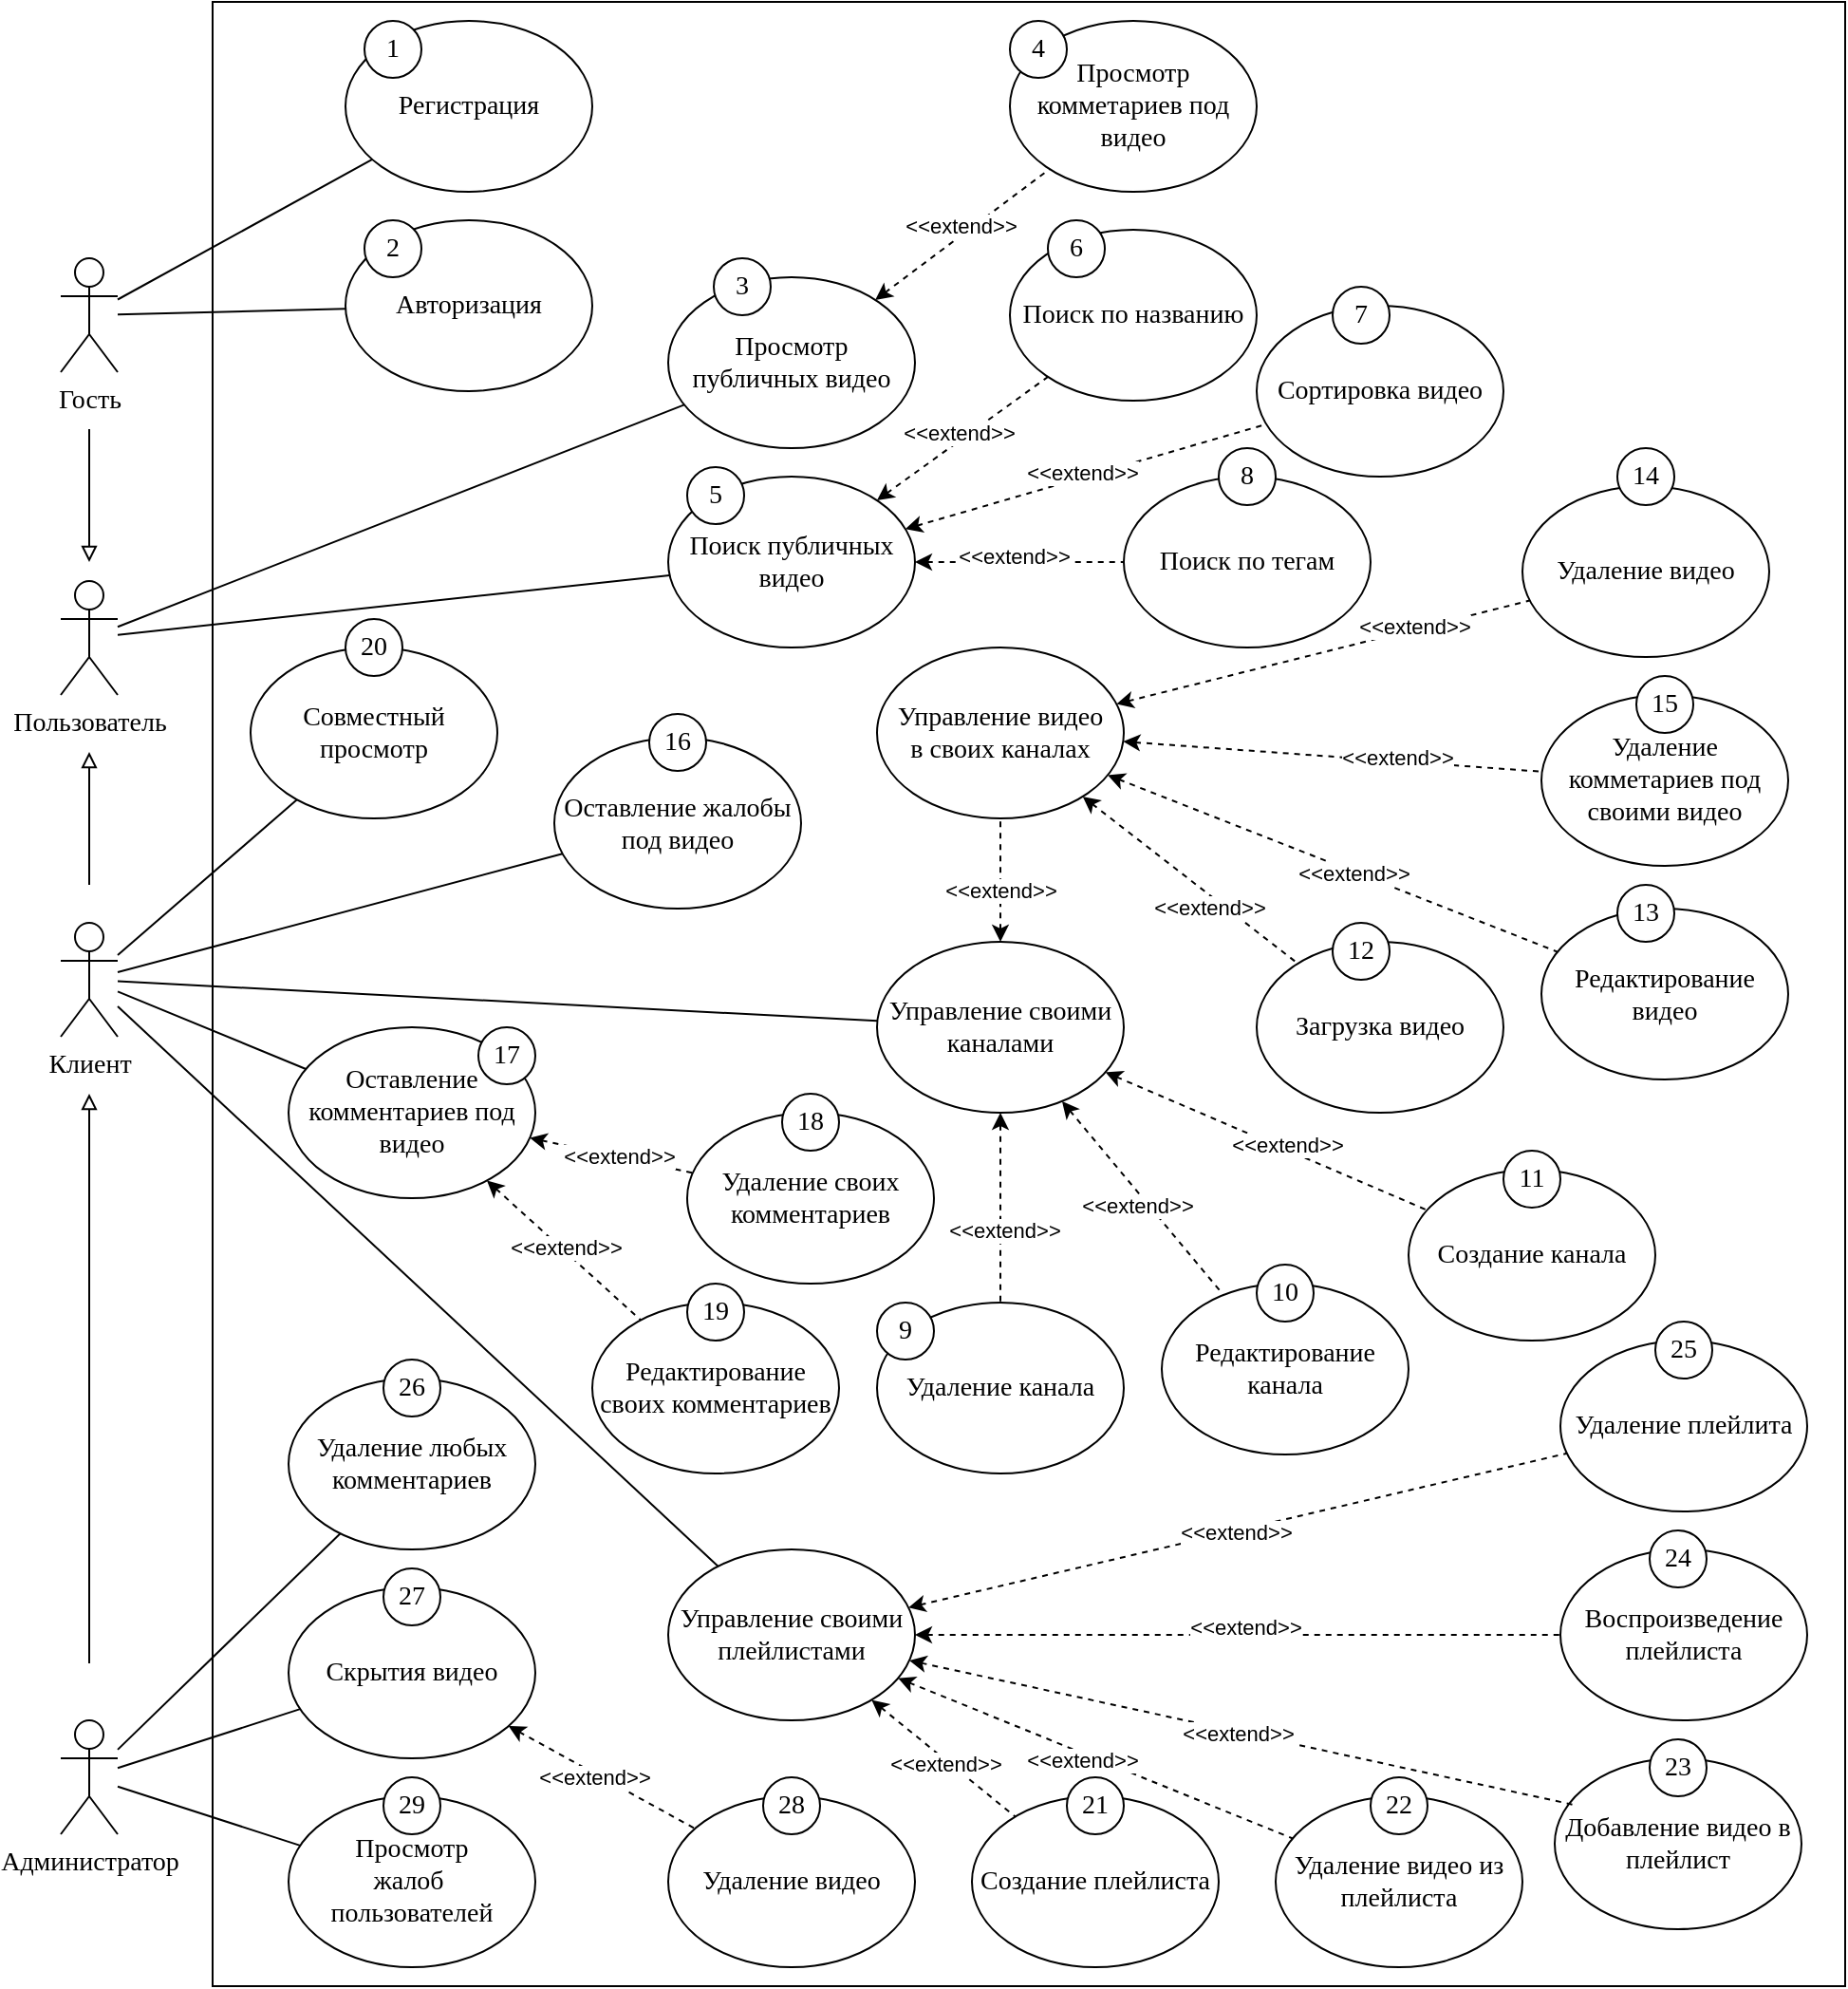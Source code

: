 <mxfile version="24.7.8">
  <diagram name="Страница — 1" id="E6bSnF_VHT4iEEO59rYy">
    <mxGraphModel dx="1050" dy="621" grid="1" gridSize="10" guides="1" tooltips="1" connect="1" arrows="1" fold="1" page="1" pageScale="1" pageWidth="827" pageHeight="1169" math="0" shadow="0">
      <root>
        <mxCell id="0" />
        <mxCell id="1" parent="0" />
        <mxCell id="m1uOOj59rF31rRHAzahm-8" value="" style="rounded=0;whiteSpace=wrap;html=1;" parent="1" vertex="1">
          <mxGeometry x="440" y="40" width="860" height="1045" as="geometry" />
        </mxCell>
        <mxCell id="4aJVaFBn8uNp1Ig8Rj45-8" style="rounded=0;orthogonalLoop=1;jettySize=auto;html=1;endArrow=none;endFill=0;" parent="1" source="4aJVaFBn8uNp1Ig8Rj45-1" target="4aJVaFBn8uNp1Ig8Rj45-6" edge="1">
          <mxGeometry relative="1" as="geometry" />
        </mxCell>
        <mxCell id="4aJVaFBn8uNp1Ig8Rj45-9" style="edgeStyle=none;shape=connector;rounded=0;orthogonalLoop=1;jettySize=auto;html=1;strokeColor=default;align=center;verticalAlign=middle;fontFamily=Helvetica;fontSize=11;fontColor=default;labelBackgroundColor=default;endArrow=none;endFill=0;" parent="1" source="4aJVaFBn8uNp1Ig8Rj45-1" target="4aJVaFBn8uNp1Ig8Rj45-7" edge="1">
          <mxGeometry relative="1" as="geometry" />
        </mxCell>
        <mxCell id="4aJVaFBn8uNp1Ig8Rj45-1" value="Пользователь" style="shape=umlActor;verticalLabelPosition=bottom;verticalAlign=top;html=1;outlineConnect=0;fontFamily=Times New Roman;fontSize=14;" parent="1" vertex="1">
          <mxGeometry x="360" y="345" width="30" height="60" as="geometry" />
        </mxCell>
        <mxCell id="4aJVaFBn8uNp1Ig8Rj45-13" style="edgeStyle=none;shape=connector;rounded=0;orthogonalLoop=1;jettySize=auto;html=1;strokeColor=default;align=center;verticalAlign=middle;fontFamily=Helvetica;fontSize=11;fontColor=default;labelBackgroundColor=default;endArrow=none;endFill=0;" parent="1" source="4aJVaFBn8uNp1Ig8Rj45-2" target="4aJVaFBn8uNp1Ig8Rj45-10" edge="1">
          <mxGeometry relative="1" as="geometry" />
        </mxCell>
        <mxCell id="4aJVaFBn8uNp1Ig8Rj45-14" style="edgeStyle=none;shape=connector;rounded=0;orthogonalLoop=1;jettySize=auto;html=1;strokeColor=default;align=center;verticalAlign=middle;fontFamily=Helvetica;fontSize=11;fontColor=default;labelBackgroundColor=default;endArrow=none;endFill=0;" parent="1" source="4aJVaFBn8uNp1Ig8Rj45-2" target="4aJVaFBn8uNp1Ig8Rj45-11" edge="1">
          <mxGeometry relative="1" as="geometry" />
        </mxCell>
        <mxCell id="4aJVaFBn8uNp1Ig8Rj45-15" style="edgeStyle=none;shape=connector;rounded=0;orthogonalLoop=1;jettySize=auto;html=1;strokeColor=default;align=center;verticalAlign=middle;fontFamily=Helvetica;fontSize=11;fontColor=default;labelBackgroundColor=default;endArrow=block;endFill=0;" parent="1" edge="1">
          <mxGeometry relative="1" as="geometry">
            <mxPoint x="375" y="265" as="sourcePoint" />
            <mxPoint x="375" y="335" as="targetPoint" />
          </mxGeometry>
        </mxCell>
        <mxCell id="4aJVaFBn8uNp1Ig8Rj45-2" value="Гость" style="shape=umlActor;verticalLabelPosition=bottom;verticalAlign=top;html=1;outlineConnect=0;fontFamily=Times New Roman;fontSize=14;" parent="1" vertex="1">
          <mxGeometry x="360" y="175" width="30" height="60" as="geometry" />
        </mxCell>
        <mxCell id="4aJVaFBn8uNp1Ig8Rj45-16" style="edgeStyle=none;shape=connector;rounded=0;orthogonalLoop=1;jettySize=auto;html=1;strokeColor=default;align=center;verticalAlign=middle;fontFamily=Helvetica;fontSize=11;fontColor=default;labelBackgroundColor=default;endArrow=block;endFill=0;" parent="1" edge="1">
          <mxGeometry relative="1" as="geometry">
            <mxPoint x="375" y="505" as="sourcePoint" />
            <mxPoint x="375" y="435" as="targetPoint" />
          </mxGeometry>
        </mxCell>
        <mxCell id="m1uOOj59rF31rRHAzahm-25" style="edgeStyle=none;shape=connector;rounded=0;orthogonalLoop=1;jettySize=auto;html=1;strokeColor=default;align=center;verticalAlign=middle;fontFamily=Helvetica;fontSize=11;fontColor=default;labelBackgroundColor=default;endArrow=none;endFill=0;" parent="1" source="4aJVaFBn8uNp1Ig8Rj45-3" target="m1uOOj59rF31rRHAzahm-18" edge="1">
          <mxGeometry relative="1" as="geometry" />
        </mxCell>
        <mxCell id="m1uOOj59rF31rRHAzahm-27" style="edgeStyle=none;shape=connector;rounded=0;orthogonalLoop=1;jettySize=auto;html=1;strokeColor=default;align=center;verticalAlign=middle;fontFamily=Helvetica;fontSize=11;fontColor=default;labelBackgroundColor=default;endArrow=none;endFill=0;" parent="1" source="4aJVaFBn8uNp1Ig8Rj45-3" target="m1uOOj59rF31rRHAzahm-26" edge="1">
          <mxGeometry relative="1" as="geometry" />
        </mxCell>
        <mxCell id="m1uOOj59rF31rRHAzahm-48" style="edgeStyle=none;shape=connector;rounded=0;orthogonalLoop=1;jettySize=auto;html=1;strokeColor=default;align=center;verticalAlign=middle;fontFamily=Helvetica;fontSize=11;fontColor=default;labelBackgroundColor=default;endArrow=none;endFill=0;" parent="1" source="4aJVaFBn8uNp1Ig8Rj45-3" target="m1uOOj59rF31rRHAzahm-47" edge="1">
          <mxGeometry relative="1" as="geometry" />
        </mxCell>
        <mxCell id="m1uOOj59rF31rRHAzahm-54" style="edgeStyle=none;shape=connector;rounded=0;orthogonalLoop=1;jettySize=auto;html=1;strokeColor=default;align=center;verticalAlign=middle;fontFamily=Helvetica;fontSize=11;fontColor=default;labelBackgroundColor=default;endArrow=none;endFill=0;" parent="1" source="4aJVaFBn8uNp1Ig8Rj45-3" target="m1uOOj59rF31rRHAzahm-53" edge="1">
          <mxGeometry relative="1" as="geometry" />
        </mxCell>
        <mxCell id="m1uOOj59rF31rRHAzahm-60" style="edgeStyle=none;shape=connector;rounded=0;orthogonalLoop=1;jettySize=auto;html=1;strokeColor=default;align=center;verticalAlign=middle;fontFamily=Helvetica;fontSize=11;fontColor=default;labelBackgroundColor=default;endArrow=none;endFill=0;" parent="1" source="4aJVaFBn8uNp1Ig8Rj45-3" target="m1uOOj59rF31rRHAzahm-59" edge="1">
          <mxGeometry relative="1" as="geometry" />
        </mxCell>
        <mxCell id="4aJVaFBn8uNp1Ig8Rj45-3" value="Клиент" style="shape=umlActor;verticalLabelPosition=bottom;verticalAlign=top;html=1;outlineConnect=0;fontFamily=Times New Roman;fontSize=14;" parent="1" vertex="1">
          <mxGeometry x="360" y="525" width="30" height="60" as="geometry" />
        </mxCell>
        <mxCell id="4aJVaFBn8uNp1Ig8Rj45-17" style="edgeStyle=none;shape=connector;rounded=0;orthogonalLoop=1;jettySize=auto;html=1;strokeColor=default;align=center;verticalAlign=middle;fontFamily=Helvetica;fontSize=11;fontColor=default;labelBackgroundColor=default;endArrow=block;endFill=0;" parent="1" edge="1">
          <mxGeometry relative="1" as="geometry">
            <mxPoint x="375" y="915" as="sourcePoint" />
            <mxPoint x="375" y="615" as="targetPoint" />
          </mxGeometry>
        </mxCell>
        <mxCell id="4aJVaFBn8uNp1Ig8Rj45-33" style="edgeStyle=none;shape=connector;rounded=0;orthogonalLoop=1;jettySize=auto;html=1;strokeColor=default;align=center;verticalAlign=middle;fontFamily=Helvetica;fontSize=11;fontColor=default;labelBackgroundColor=default;endArrow=none;endFill=0;" parent="1" source="4aJVaFBn8uNp1Ig8Rj45-4" target="4aJVaFBn8uNp1Ig8Rj45-24" edge="1">
          <mxGeometry relative="1" as="geometry" />
        </mxCell>
        <mxCell id="4aJVaFBn8uNp1Ig8Rj45-34" style="edgeStyle=none;shape=connector;rounded=0;orthogonalLoop=1;jettySize=auto;html=1;strokeColor=default;align=center;verticalAlign=middle;fontFamily=Helvetica;fontSize=11;fontColor=default;labelBackgroundColor=default;endArrow=none;endFill=0;" parent="1" source="4aJVaFBn8uNp1Ig8Rj45-4" target="4aJVaFBn8uNp1Ig8Rj45-25" edge="1">
          <mxGeometry relative="1" as="geometry" />
        </mxCell>
        <mxCell id="4aJVaFBn8uNp1Ig8Rj45-35" style="edgeStyle=none;shape=connector;rounded=0;orthogonalLoop=1;jettySize=auto;html=1;strokeColor=default;align=center;verticalAlign=middle;fontFamily=Helvetica;fontSize=11;fontColor=default;labelBackgroundColor=default;endArrow=none;endFill=0;" parent="1" source="4aJVaFBn8uNp1Ig8Rj45-4" target="4aJVaFBn8uNp1Ig8Rj45-26" edge="1">
          <mxGeometry relative="1" as="geometry" />
        </mxCell>
        <mxCell id="4aJVaFBn8uNp1Ig8Rj45-4" value="Администратор" style="shape=umlActor;verticalLabelPosition=bottom;verticalAlign=top;html=1;outlineConnect=0;fontFamily=Times New Roman;fontSize=14;" parent="1" vertex="1">
          <mxGeometry x="360" y="945" width="30" height="60" as="geometry" />
        </mxCell>
        <mxCell id="m1uOOj59rF31rRHAzahm-50" style="edgeStyle=none;shape=connector;rounded=0;orthogonalLoop=1;jettySize=auto;html=1;dashed=1;strokeColor=default;align=center;verticalAlign=middle;fontFamily=Helvetica;fontSize=11;fontColor=default;labelBackgroundColor=default;startArrow=classic;startFill=1;endArrow=none;endFill=0;" parent="1" source="4aJVaFBn8uNp1Ig8Rj45-6" target="m1uOOj59rF31rRHAzahm-49" edge="1">
          <mxGeometry relative="1" as="geometry" />
        </mxCell>
        <mxCell id="m1uOOj59rF31rRHAzahm-81" value="&amp;lt;&amp;lt;extend&amp;gt;&amp;gt;" style="edgeLabel;html=1;align=center;verticalAlign=middle;resizable=0;points=[];fontFamily=Helvetica;fontSize=11;fontColor=default;labelBackgroundColor=default;" parent="m1uOOj59rF31rRHAzahm-50" vertex="1" connectable="0">
          <mxGeometry x="0.027" y="5" relative="1" as="geometry">
            <mxPoint as="offset" />
          </mxGeometry>
        </mxCell>
        <mxCell id="4aJVaFBn8uNp1Ig8Rj45-6" value="Просмотр публичных видео" style="ellipse;whiteSpace=wrap;html=1;fontFamily=Times New Roman;fontSize=14;" parent="1" vertex="1">
          <mxGeometry x="680" y="185" width="130" height="90" as="geometry" />
        </mxCell>
        <mxCell id="m1uOOj59rF31rRHAzahm-11" style="edgeStyle=none;shape=connector;rounded=0;orthogonalLoop=1;jettySize=auto;html=1;dashed=1;strokeColor=default;align=center;verticalAlign=middle;fontFamily=Helvetica;fontSize=11;fontColor=default;labelBackgroundColor=default;startArrow=classic;startFill=1;endArrow=none;endFill=0;" parent="1" source="4aJVaFBn8uNp1Ig8Rj45-7" target="m1uOOj59rF31rRHAzahm-9" edge="1">
          <mxGeometry relative="1" as="geometry" />
        </mxCell>
        <mxCell id="m1uOOj59rF31rRHAzahm-80" value="&amp;lt;&amp;lt;extend&amp;gt;&amp;gt;" style="edgeLabel;html=1;align=center;verticalAlign=middle;resizable=0;points=[];fontFamily=Helvetica;fontSize=11;fontColor=default;labelBackgroundColor=default;" parent="m1uOOj59rF31rRHAzahm-11" vertex="1" connectable="0">
          <mxGeometry x="-0.0" y="3" relative="1" as="geometry">
            <mxPoint y="-1" as="offset" />
          </mxGeometry>
        </mxCell>
        <mxCell id="m1uOOj59rF31rRHAzahm-12" style="edgeStyle=none;shape=connector;rounded=0;orthogonalLoop=1;jettySize=auto;html=1;dashed=1;strokeColor=default;align=center;verticalAlign=middle;fontFamily=Helvetica;fontSize=11;fontColor=default;labelBackgroundColor=default;startArrow=classic;startFill=1;endArrow=none;endFill=0;" parent="1" source="4aJVaFBn8uNp1Ig8Rj45-7" target="m1uOOj59rF31rRHAzahm-10" edge="1">
          <mxGeometry relative="1" as="geometry" />
        </mxCell>
        <mxCell id="m1uOOj59rF31rRHAzahm-78" value="&amp;lt;&amp;lt;extend&amp;gt;&amp;gt;" style="edgeLabel;html=1;align=center;verticalAlign=middle;resizable=0;points=[];fontFamily=Helvetica;fontSize=11;fontColor=default;labelBackgroundColor=default;" parent="m1uOOj59rF31rRHAzahm-12" vertex="1" connectable="0">
          <mxGeometry x="-0.059" y="3" relative="1" as="geometry">
            <mxPoint as="offset" />
          </mxGeometry>
        </mxCell>
        <mxCell id="m1uOOj59rF31rRHAzahm-14" style="edgeStyle=none;shape=connector;rounded=0;orthogonalLoop=1;jettySize=auto;html=1;dashed=1;strokeColor=default;align=center;verticalAlign=middle;fontFamily=Helvetica;fontSize=11;fontColor=default;labelBackgroundColor=default;startArrow=classic;startFill=1;endArrow=none;endFill=0;" parent="1" source="4aJVaFBn8uNp1Ig8Rj45-7" target="m1uOOj59rF31rRHAzahm-13" edge="1">
          <mxGeometry relative="1" as="geometry" />
        </mxCell>
        <mxCell id="m1uOOj59rF31rRHAzahm-79" value="&amp;lt;&amp;lt;extend&amp;gt;&amp;gt;" style="edgeLabel;html=1;align=center;verticalAlign=middle;resizable=0;points=[];fontFamily=Helvetica;fontSize=11;fontColor=default;labelBackgroundColor=default;" parent="m1uOOj59rF31rRHAzahm-14" vertex="1" connectable="0">
          <mxGeometry x="-0.012" y="3" relative="1" as="geometry">
            <mxPoint as="offset" />
          </mxGeometry>
        </mxCell>
        <mxCell id="4aJVaFBn8uNp1Ig8Rj45-7" value="Поиск публичных видео" style="ellipse;whiteSpace=wrap;html=1;fontFamily=Times New Roman;fontSize=14;" parent="1" vertex="1">
          <mxGeometry x="680" y="290" width="130" height="90" as="geometry" />
        </mxCell>
        <mxCell id="4aJVaFBn8uNp1Ig8Rj45-10" value="Регистрация" style="ellipse;whiteSpace=wrap;html=1;fontFamily=Times New Roman;fontSize=14;" parent="1" vertex="1">
          <mxGeometry x="510" y="50" width="130" height="90" as="geometry" />
        </mxCell>
        <mxCell id="4aJVaFBn8uNp1Ig8Rj45-11" value="Авторизация" style="ellipse;whiteSpace=wrap;html=1;fontFamily=Times New Roman;fontSize=14;" parent="1" vertex="1">
          <mxGeometry x="510" y="155" width="130" height="90" as="geometry" />
        </mxCell>
        <mxCell id="m1uOOj59rF31rRHAzahm-17" style="edgeStyle=none;shape=connector;rounded=0;orthogonalLoop=1;jettySize=auto;html=1;dashed=1;strokeColor=default;align=center;verticalAlign=middle;fontFamily=Helvetica;fontSize=11;fontColor=default;labelBackgroundColor=default;startArrow=classic;startFill=1;endArrow=none;endFill=0;" parent="1" source="4aJVaFBn8uNp1Ig8Rj45-24" target="m1uOOj59rF31rRHAzahm-15" edge="1">
          <mxGeometry relative="1" as="geometry" />
        </mxCell>
        <mxCell id="m1uOOj59rF31rRHAzahm-73" value="&amp;lt;&amp;lt;extend&amp;gt;&amp;gt;" style="edgeLabel;html=1;align=center;verticalAlign=middle;resizable=0;points=[];fontFamily=Helvetica;fontSize=11;fontColor=default;labelBackgroundColor=default;" parent="m1uOOj59rF31rRHAzahm-17" vertex="1" connectable="0">
          <mxGeometry x="-0.061" y="-2" relative="1" as="geometry">
            <mxPoint as="offset" />
          </mxGeometry>
        </mxCell>
        <mxCell id="4aJVaFBn8uNp1Ig8Rj45-24" value="&lt;span style=&quot;font-size: 14px; font-family: &amp;quot;Times New Roman&amp;quot;, serif;&quot;&gt;Скрытия видео&lt;/span&gt;" style="ellipse;whiteSpace=wrap;html=1;fontFamily=Times New Roman;fontSize=14;" parent="1" vertex="1">
          <mxGeometry x="480" y="875" width="130" height="90" as="geometry" />
        </mxCell>
        <mxCell id="4aJVaFBn8uNp1Ig8Rj45-25" value="&lt;span style=&quot;font-size: 14px; font-family: &amp;quot;Times New Roman&amp;quot;, serif;&quot;&gt;Просмотр&lt;br style=&quot;font-size: 14px;&quot;&gt;жалоб&amp;nbsp;&lt;/span&gt;&lt;div&gt;&lt;span style=&quot;font-size: 14px; font-family: &amp;quot;Times New Roman&amp;quot;, serif;&quot;&gt;пользователей&lt;/span&gt;&lt;/div&gt;" style="ellipse;whiteSpace=wrap;html=1;fontFamily=Times New Roman;fontSize=14;" parent="1" vertex="1">
          <mxGeometry x="480" y="985" width="130" height="90" as="geometry" />
        </mxCell>
        <mxCell id="4aJVaFBn8uNp1Ig8Rj45-26" value="&lt;div&gt;&lt;span style=&quot;font-size: 14px; font-family: &amp;quot;Times New Roman&amp;quot;, serif;&quot;&gt;Удаление любых комментариев&lt;/span&gt;&lt;/div&gt;" style="ellipse;whiteSpace=wrap;html=1;fontFamily=Times New Roman;fontSize=14;" parent="1" vertex="1">
          <mxGeometry x="480" y="765" width="130" height="90" as="geometry" />
        </mxCell>
        <mxCell id="eN5u8DYPw_jCEcZoBxwO-1" value="1" style="ellipse;whiteSpace=wrap;html=1;fontFamily=Times New Roman;fontSize=14;" parent="1" vertex="1">
          <mxGeometry x="520" y="50" width="30" height="30" as="geometry" />
        </mxCell>
        <mxCell id="m1uOOj59rF31rRHAzahm-9" value="Поиск по названию" style="ellipse;whiteSpace=wrap;html=1;fontFamily=Times New Roman;fontSize=14;" parent="1" vertex="1">
          <mxGeometry x="860" y="160" width="130" height="90" as="geometry" />
        </mxCell>
        <mxCell id="m1uOOj59rF31rRHAzahm-10" value="Поиск по тегам" style="ellipse;whiteSpace=wrap;html=1;fontFamily=Times New Roman;fontSize=14;" parent="1" vertex="1">
          <mxGeometry x="920" y="290" width="130" height="90" as="geometry" />
        </mxCell>
        <mxCell id="m1uOOj59rF31rRHAzahm-13" value="Сортировка видео" style="ellipse;whiteSpace=wrap;html=1;fontFamily=Times New Roman;fontSize=14;" parent="1" vertex="1">
          <mxGeometry x="990" y="200" width="130" height="90" as="geometry" />
        </mxCell>
        <mxCell id="m1uOOj59rF31rRHAzahm-15" value="&lt;span style=&quot;font-size: 14px; font-family: &amp;quot;Times New Roman&amp;quot;, serif;&quot;&gt;Удаление видео&lt;/span&gt;" style="ellipse;whiteSpace=wrap;html=1;fontFamily=Times New Roman;fontSize=14;" parent="1" vertex="1">
          <mxGeometry x="680" y="985" width="130" height="90" as="geometry" />
        </mxCell>
        <mxCell id="m1uOOj59rF31rRHAzahm-22" style="edgeStyle=none;shape=connector;rounded=0;orthogonalLoop=1;jettySize=auto;html=1;dashed=1;strokeColor=default;align=center;verticalAlign=middle;fontFamily=Helvetica;fontSize=11;fontColor=default;labelBackgroundColor=default;startArrow=classic;startFill=1;endArrow=none;endFill=0;" parent="1" source="m1uOOj59rF31rRHAzahm-18" target="m1uOOj59rF31rRHAzahm-19" edge="1">
          <mxGeometry relative="1" as="geometry" />
        </mxCell>
        <mxCell id="m1uOOj59rF31rRHAzahm-66" value="&amp;lt;&amp;lt;extend&amp;gt;&amp;gt;" style="edgeLabel;html=1;align=center;verticalAlign=middle;resizable=0;points=[];fontFamily=Helvetica;fontSize=11;fontColor=default;labelBackgroundColor=default;" parent="m1uOOj59rF31rRHAzahm-22" vertex="1" connectable="0">
          <mxGeometry x="0.114" y="2" relative="1" as="geometry">
            <mxPoint as="offset" />
          </mxGeometry>
        </mxCell>
        <mxCell id="m1uOOj59rF31rRHAzahm-23" style="edgeStyle=none;shape=connector;rounded=0;orthogonalLoop=1;jettySize=auto;html=1;dashed=1;strokeColor=default;align=center;verticalAlign=middle;fontFamily=Helvetica;fontSize=11;fontColor=default;labelBackgroundColor=default;startArrow=classic;startFill=1;endArrow=none;endFill=0;" parent="1" source="m1uOOj59rF31rRHAzahm-18" target="m1uOOj59rF31rRHAzahm-21" edge="1">
          <mxGeometry relative="1" as="geometry" />
        </mxCell>
        <mxCell id="m1uOOj59rF31rRHAzahm-64" value="&amp;lt;&amp;lt;extend&amp;gt;&amp;gt;" style="edgeLabel;html=1;align=center;verticalAlign=middle;resizable=0;points=[];fontFamily=Helvetica;fontSize=11;fontColor=default;labelBackgroundColor=default;" parent="m1uOOj59rF31rRHAzahm-23" vertex="1" connectable="0">
          <mxGeometry x="0.238" y="2" relative="1" as="geometry">
            <mxPoint as="offset" />
          </mxGeometry>
        </mxCell>
        <mxCell id="m1uOOj59rF31rRHAzahm-24" style="edgeStyle=none;shape=connector;rounded=0;orthogonalLoop=1;jettySize=auto;html=1;dashed=1;strokeColor=default;align=center;verticalAlign=middle;fontFamily=Helvetica;fontSize=11;fontColor=default;labelBackgroundColor=default;startArrow=classic;startFill=1;endArrow=none;endFill=0;" parent="1" source="m1uOOj59rF31rRHAzahm-18" target="m1uOOj59rF31rRHAzahm-20" edge="1">
          <mxGeometry relative="1" as="geometry" />
        </mxCell>
        <mxCell id="m1uOOj59rF31rRHAzahm-65" value="&amp;lt;&amp;lt;extend&amp;gt;&amp;gt;" style="edgeLabel;html=1;align=center;verticalAlign=middle;resizable=0;points=[];fontFamily=Helvetica;fontSize=11;fontColor=default;labelBackgroundColor=default;" parent="m1uOOj59rF31rRHAzahm-24" vertex="1" connectable="0">
          <mxGeometry x="0.007" y="-5" relative="1" as="geometry">
            <mxPoint as="offset" />
          </mxGeometry>
        </mxCell>
        <mxCell id="m1uOOj59rF31rRHAzahm-40" style="edgeStyle=none;shape=connector;rounded=0;orthogonalLoop=1;jettySize=auto;html=1;dashed=1;strokeColor=default;align=center;verticalAlign=middle;fontFamily=Helvetica;fontSize=11;fontColor=default;labelBackgroundColor=default;startArrow=classic;startFill=1;endArrow=none;endFill=0;" parent="1" source="m1uOOj59rF31rRHAzahm-18" target="m1uOOj59rF31rRHAzahm-38" edge="1">
          <mxGeometry relative="1" as="geometry" />
        </mxCell>
        <mxCell id="m1uOOj59rF31rRHAzahm-67" value="&amp;lt;&amp;lt;extend&amp;gt;&amp;gt;" style="edgeLabel;html=1;align=center;verticalAlign=middle;resizable=0;points=[];fontFamily=Helvetica;fontSize=11;fontColor=default;labelBackgroundColor=default;" parent="m1uOOj59rF31rRHAzahm-40" vertex="1" connectable="0">
          <mxGeometry x="-0.173" y="-1" relative="1" as="geometry">
            <mxPoint x="-1" as="offset" />
          </mxGeometry>
        </mxCell>
        <mxCell id="m1uOOj59rF31rRHAzahm-18" value="&lt;font face=&quot;Times New Roman, serif&quot;&gt;Управление своими каналами&lt;/font&gt;" style="ellipse;whiteSpace=wrap;html=1;fontFamily=Times New Roman;fontSize=14;" parent="1" vertex="1">
          <mxGeometry x="790" y="535" width="130" height="90" as="geometry" />
        </mxCell>
        <mxCell id="m1uOOj59rF31rRHAzahm-19" value="&lt;font face=&quot;Times New Roman, serif&quot;&gt;Создание канала&lt;/font&gt;" style="ellipse;whiteSpace=wrap;html=1;fontFamily=Times New Roman;fontSize=14;" parent="1" vertex="1">
          <mxGeometry x="1070" y="655" width="130" height="90" as="geometry" />
        </mxCell>
        <mxCell id="m1uOOj59rF31rRHAzahm-20" value="&lt;font face=&quot;Times New Roman, serif&quot;&gt;Редактирование канала&lt;/font&gt;" style="ellipse;whiteSpace=wrap;html=1;fontFamily=Times New Roman;fontSize=14;" parent="1" vertex="1">
          <mxGeometry x="940" y="715" width="130" height="90" as="geometry" />
        </mxCell>
        <mxCell id="m1uOOj59rF31rRHAzahm-21" value="&lt;font face=&quot;Times New Roman, serif&quot;&gt;Удаление канала&lt;/font&gt;" style="ellipse;whiteSpace=wrap;html=1;fontFamily=Times New Roman;fontSize=14;" parent="1" vertex="1">
          <mxGeometry x="790" y="725" width="130" height="90" as="geometry" />
        </mxCell>
        <mxCell id="m1uOOj59rF31rRHAzahm-33" style="edgeStyle=none;shape=connector;rounded=0;orthogonalLoop=1;jettySize=auto;html=1;dashed=1;strokeColor=default;align=center;verticalAlign=middle;fontFamily=Helvetica;fontSize=11;fontColor=default;labelBackgroundColor=default;startArrow=classic;startFill=1;endArrow=none;endFill=0;" parent="1" source="m1uOOj59rF31rRHAzahm-26" target="m1uOOj59rF31rRHAzahm-29" edge="1">
          <mxGeometry relative="1" as="geometry" />
        </mxCell>
        <mxCell id="m1uOOj59rF31rRHAzahm-68" value="&amp;lt;&amp;lt;extend&amp;gt;&amp;gt;" style="edgeLabel;html=1;align=center;verticalAlign=middle;resizable=0;points=[];fontFamily=Helvetica;fontSize=11;fontColor=default;labelBackgroundColor=default;" parent="m1uOOj59rF31rRHAzahm-33" vertex="1" connectable="0">
          <mxGeometry x="-0.009" relative="1" as="geometry">
            <mxPoint as="offset" />
          </mxGeometry>
        </mxCell>
        <mxCell id="m1uOOj59rF31rRHAzahm-34" style="edgeStyle=none;shape=connector;rounded=0;orthogonalLoop=1;jettySize=auto;html=1;dashed=1;strokeColor=default;align=center;verticalAlign=middle;fontFamily=Helvetica;fontSize=11;fontColor=default;labelBackgroundColor=default;startArrow=classic;startFill=1;endArrow=none;endFill=0;" parent="1" source="m1uOOj59rF31rRHAzahm-26" target="m1uOOj59rF31rRHAzahm-31" edge="1">
          <mxGeometry relative="1" as="geometry" />
        </mxCell>
        <mxCell id="m1uOOj59rF31rRHAzahm-69" value="&amp;lt;&amp;lt;extend&amp;gt;&amp;gt;" style="edgeLabel;html=1;align=center;verticalAlign=middle;resizable=0;points=[];fontFamily=Helvetica;fontSize=11;fontColor=default;labelBackgroundColor=default;" parent="m1uOOj59rF31rRHAzahm-34" vertex="1" connectable="0">
          <mxGeometry x="0.021" y="4" relative="1" as="geometry">
            <mxPoint as="offset" />
          </mxGeometry>
        </mxCell>
        <mxCell id="m1uOOj59rF31rRHAzahm-36" style="edgeStyle=none;shape=connector;rounded=0;orthogonalLoop=1;jettySize=auto;html=1;dashed=1;strokeColor=default;align=center;verticalAlign=middle;fontFamily=Helvetica;fontSize=11;fontColor=default;labelBackgroundColor=default;startArrow=classic;startFill=1;endArrow=none;endFill=0;" parent="1" source="m1uOOj59rF31rRHAzahm-26" target="m1uOOj59rF31rRHAzahm-32" edge="1">
          <mxGeometry relative="1" as="geometry" />
        </mxCell>
        <mxCell id="m1uOOj59rF31rRHAzahm-71" value="&amp;lt;&amp;lt;extend&amp;gt;&amp;gt;" style="edgeLabel;html=1;align=center;verticalAlign=middle;resizable=0;points=[];fontFamily=Helvetica;fontSize=11;fontColor=default;labelBackgroundColor=default;" parent="m1uOOj59rF31rRHAzahm-36" vertex="1" connectable="0">
          <mxGeometry x="-0.053" y="-3" relative="1" as="geometry">
            <mxPoint as="offset" />
          </mxGeometry>
        </mxCell>
        <mxCell id="m1uOOj59rF31rRHAzahm-37" style="edgeStyle=none;shape=connector;rounded=0;orthogonalLoop=1;jettySize=auto;html=1;dashed=1;strokeColor=default;align=center;verticalAlign=middle;fontFamily=Helvetica;fontSize=11;fontColor=default;labelBackgroundColor=default;startArrow=classic;startFill=1;endArrow=none;endFill=0;" parent="1" source="m1uOOj59rF31rRHAzahm-26" target="m1uOOj59rF31rRHAzahm-28" edge="1">
          <mxGeometry relative="1" as="geometry" />
        </mxCell>
        <mxCell id="m1uOOj59rF31rRHAzahm-72" value="&amp;lt;&amp;lt;extend&amp;gt;&amp;gt;" style="edgeLabel;html=1;align=center;verticalAlign=middle;resizable=0;points=[];fontFamily=Helvetica;fontSize=11;fontColor=default;labelBackgroundColor=default;" parent="m1uOOj59rF31rRHAzahm-37" vertex="1" connectable="0">
          <mxGeometry x="0.051" y="-2" relative="1" as="geometry">
            <mxPoint as="offset" />
          </mxGeometry>
        </mxCell>
        <mxCell id="m1uOOj59rF31rRHAzahm-26" value="&lt;font face=&quot;Times New Roman, serif&quot;&gt;Управление своими плейлистами&lt;/font&gt;" style="ellipse;whiteSpace=wrap;html=1;fontFamily=Times New Roman;fontSize=14;" parent="1" vertex="1">
          <mxGeometry x="680" y="855" width="130" height="90" as="geometry" />
        </mxCell>
        <mxCell id="m1uOOj59rF31rRHAzahm-28" value="&lt;font face=&quot;Times New Roman, serif&quot;&gt;Создание плейлиста&lt;/font&gt;" style="ellipse;whiteSpace=wrap;html=1;fontFamily=Times New Roman;fontSize=14;" parent="1" vertex="1">
          <mxGeometry x="840" y="985" width="130" height="90" as="geometry" />
        </mxCell>
        <mxCell id="m1uOOj59rF31rRHAzahm-29" value="&lt;font face=&quot;Times New Roman, serif&quot;&gt;Удаление плейлита&lt;/font&gt;" style="ellipse;whiteSpace=wrap;html=1;fontFamily=Times New Roman;fontSize=14;" parent="1" vertex="1">
          <mxGeometry x="1150" y="745" width="130" height="90" as="geometry" />
        </mxCell>
        <mxCell id="m1uOOj59rF31rRHAzahm-30" value="&lt;font face=&quot;Times New Roman, serif&quot;&gt;Добавление видео в плейлист&lt;/font&gt;" style="ellipse;whiteSpace=wrap;html=1;fontFamily=Times New Roman;fontSize=14;" parent="1" vertex="1">
          <mxGeometry x="1147" y="965" width="130" height="90" as="geometry" />
        </mxCell>
        <mxCell id="m1uOOj59rF31rRHAzahm-31" value="&lt;font face=&quot;Times New Roman, serif&quot;&gt;Воспроизведение плейлиста&lt;/font&gt;" style="ellipse;whiteSpace=wrap;html=1;fontFamily=Times New Roman;fontSize=14;" parent="1" vertex="1">
          <mxGeometry x="1150" y="855" width="130" height="90" as="geometry" />
        </mxCell>
        <mxCell id="m1uOOj59rF31rRHAzahm-32" value="&lt;font face=&quot;Times New Roman, serif&quot;&gt;Удаление видео из плейлиста&lt;/font&gt;" style="ellipse;whiteSpace=wrap;html=1;fontFamily=Times New Roman;fontSize=14;" parent="1" vertex="1">
          <mxGeometry x="1000" y="985" width="130" height="90" as="geometry" />
        </mxCell>
        <mxCell id="m1uOOj59rF31rRHAzahm-35" style="edgeStyle=none;shape=connector;rounded=0;orthogonalLoop=1;jettySize=auto;html=1;entryX=0.083;entryY=0.274;entryDx=0;entryDy=0;entryPerimeter=0;dashed=1;strokeColor=default;align=center;verticalAlign=middle;fontFamily=Helvetica;fontSize=11;fontColor=default;labelBackgroundColor=default;startArrow=classic;startFill=1;endArrow=none;endFill=0;" parent="1" source="m1uOOj59rF31rRHAzahm-26" target="m1uOOj59rF31rRHAzahm-30" edge="1">
          <mxGeometry relative="1" as="geometry" />
        </mxCell>
        <mxCell id="m1uOOj59rF31rRHAzahm-70" value="&amp;lt;&amp;lt;extend&amp;gt;&amp;gt;" style="edgeLabel;html=1;align=center;verticalAlign=middle;resizable=0;points=[];fontFamily=Helvetica;fontSize=11;fontColor=default;labelBackgroundColor=default;" parent="m1uOOj59rF31rRHAzahm-35" vertex="1" connectable="0">
          <mxGeometry x="-0.021" y="-1" relative="1" as="geometry">
            <mxPoint x="1" as="offset" />
          </mxGeometry>
        </mxCell>
        <mxCell id="m1uOOj59rF31rRHAzahm-44" style="edgeStyle=none;shape=connector;rounded=0;orthogonalLoop=1;jettySize=auto;html=1;dashed=1;strokeColor=default;align=center;verticalAlign=middle;fontFamily=Helvetica;fontSize=11;fontColor=default;labelBackgroundColor=default;startArrow=classic;startFill=1;endArrow=none;endFill=0;" parent="1" source="m1uOOj59rF31rRHAzahm-38" target="m1uOOj59rF31rRHAzahm-42" edge="1">
          <mxGeometry relative="1" as="geometry" />
        </mxCell>
        <mxCell id="m1uOOj59rF31rRHAzahm-77" value="&amp;lt;&amp;lt;extend&amp;gt;&amp;gt;" style="edgeLabel;html=1;align=center;verticalAlign=middle;resizable=0;points=[];fontFamily=Helvetica;fontSize=11;fontColor=default;labelBackgroundColor=default;" parent="m1uOOj59rF31rRHAzahm-44" vertex="1" connectable="0">
          <mxGeometry x="0.239" y="-5" relative="1" as="geometry">
            <mxPoint x="-1" as="offset" />
          </mxGeometry>
        </mxCell>
        <mxCell id="m1uOOj59rF31rRHAzahm-45" style="edgeStyle=none;shape=connector;rounded=0;orthogonalLoop=1;jettySize=auto;html=1;dashed=1;strokeColor=default;align=center;verticalAlign=middle;fontFamily=Helvetica;fontSize=11;fontColor=default;labelBackgroundColor=default;startArrow=classic;startFill=1;endArrow=none;endFill=0;" parent="1" source="m1uOOj59rF31rRHAzahm-38" target="m1uOOj59rF31rRHAzahm-43" edge="1">
          <mxGeometry relative="1" as="geometry" />
        </mxCell>
        <mxCell id="m1uOOj59rF31rRHAzahm-76" value="&amp;lt;&amp;lt;extend&amp;gt;&amp;gt;" style="edgeLabel;html=1;align=center;verticalAlign=middle;resizable=0;points=[];fontFamily=Helvetica;fontSize=11;fontColor=default;labelBackgroundColor=default;" parent="m1uOOj59rF31rRHAzahm-45" vertex="1" connectable="0">
          <mxGeometry x="0.305" y="1" relative="1" as="geometry">
            <mxPoint x="-26" y="-8" as="offset" />
          </mxGeometry>
        </mxCell>
        <mxCell id="m1uOOj59rF31rRHAzahm-46" style="edgeStyle=none;shape=connector;rounded=0;orthogonalLoop=1;jettySize=auto;html=1;dashed=1;strokeColor=default;align=center;verticalAlign=middle;fontFamily=Helvetica;fontSize=11;fontColor=default;labelBackgroundColor=default;startArrow=classic;startFill=1;endArrow=none;endFill=0;" parent="1" source="m1uOOj59rF31rRHAzahm-38" target="m1uOOj59rF31rRHAzahm-41" edge="1">
          <mxGeometry relative="1" as="geometry" />
        </mxCell>
        <mxCell id="m1uOOj59rF31rRHAzahm-74" value="&amp;lt;&amp;lt;extend&amp;gt;&amp;gt;" style="edgeLabel;html=1;align=center;verticalAlign=middle;resizable=0;points=[];fontFamily=Helvetica;fontSize=11;fontColor=default;labelBackgroundColor=default;" parent="m1uOOj59rF31rRHAzahm-46" vertex="1" connectable="0">
          <mxGeometry x="0.44" y="2" relative="1" as="geometry">
            <mxPoint as="offset" />
          </mxGeometry>
        </mxCell>
        <mxCell id="m1uOOj59rF31rRHAzahm-52" style="edgeStyle=none;shape=connector;rounded=0;orthogonalLoop=1;jettySize=auto;html=1;dashed=1;strokeColor=default;align=center;verticalAlign=middle;fontFamily=Helvetica;fontSize=11;fontColor=default;labelBackgroundColor=default;startArrow=classic;startFill=1;endArrow=none;endFill=0;" parent="1" source="m1uOOj59rF31rRHAzahm-38" target="m1uOOj59rF31rRHAzahm-51" edge="1">
          <mxGeometry relative="1" as="geometry" />
        </mxCell>
        <mxCell id="m1uOOj59rF31rRHAzahm-75" value="&amp;lt;&amp;lt;extend&amp;gt;&amp;gt;" style="edgeLabel;html=1;align=center;verticalAlign=middle;resizable=0;points=[];fontFamily=Helvetica;fontSize=11;fontColor=default;labelBackgroundColor=default;" parent="m1uOOj59rF31rRHAzahm-52" vertex="1" connectable="0">
          <mxGeometry x="0.306" y="2" relative="1" as="geometry">
            <mxPoint as="offset" />
          </mxGeometry>
        </mxCell>
        <mxCell id="m1uOOj59rF31rRHAzahm-38" value="&lt;font face=&quot;Times New Roman, serif&quot;&gt;Управление видео&lt;/font&gt;&lt;div&gt;&lt;font face=&quot;Times New Roman, serif&quot;&gt;в своих каналах&lt;/font&gt;&lt;/div&gt;" style="ellipse;whiteSpace=wrap;html=1;fontFamily=Times New Roman;fontSize=14;" parent="1" vertex="1">
          <mxGeometry x="790" y="380" width="130" height="90" as="geometry" />
        </mxCell>
        <mxCell id="m1uOOj59rF31rRHAzahm-41" value="&lt;font face=&quot;Times New Roman, serif&quot;&gt;Удаление видео&lt;/font&gt;" style="ellipse;whiteSpace=wrap;html=1;fontFamily=Times New Roman;fontSize=14;" parent="1" vertex="1">
          <mxGeometry x="1130" y="295" width="130" height="90" as="geometry" />
        </mxCell>
        <mxCell id="m1uOOj59rF31rRHAzahm-42" value="&lt;font face=&quot;Times New Roman, serif&quot;&gt;Загрузка видео&lt;/font&gt;" style="ellipse;whiteSpace=wrap;html=1;fontFamily=Times New Roman;fontSize=14;" parent="1" vertex="1">
          <mxGeometry x="990" y="535" width="130" height="90" as="geometry" />
        </mxCell>
        <mxCell id="m1uOOj59rF31rRHAzahm-43" value="&lt;font face=&quot;Times New Roman, serif&quot;&gt;Редактирование видео&lt;/font&gt;" style="ellipse;whiteSpace=wrap;html=1;fontFamily=Times New Roman;fontSize=14;" parent="1" vertex="1">
          <mxGeometry x="1140" y="517.5" width="130" height="90" as="geometry" />
        </mxCell>
        <mxCell id="m1uOOj59rF31rRHAzahm-47" value="&lt;font face=&quot;Times New Roman, serif&quot;&gt;Оставление жалобы под видео&lt;/font&gt;" style="ellipse;whiteSpace=wrap;html=1;fontFamily=Times New Roman;fontSize=14;" parent="1" vertex="1">
          <mxGeometry x="620" y="427.5" width="130" height="90" as="geometry" />
        </mxCell>
        <mxCell id="m1uOOj59rF31rRHAzahm-49" value="Просмотр комметариев под видео" style="ellipse;whiteSpace=wrap;html=1;fontFamily=Times New Roman;fontSize=14;" parent="1" vertex="1">
          <mxGeometry x="860" y="50" width="130" height="90" as="geometry" />
        </mxCell>
        <mxCell id="m1uOOj59rF31rRHAzahm-51" value="&lt;font face=&quot;Times New Roman, serif&quot;&gt;Удаление комметариев под своими видео&lt;/font&gt;" style="ellipse;whiteSpace=wrap;html=1;fontFamily=Times New Roman;fontSize=14;" parent="1" vertex="1">
          <mxGeometry x="1140" y="405" width="130" height="90" as="geometry" />
        </mxCell>
        <mxCell id="m1uOOj59rF31rRHAzahm-57" style="edgeStyle=none;shape=connector;rounded=0;orthogonalLoop=1;jettySize=auto;html=1;dashed=1;strokeColor=default;align=center;verticalAlign=middle;fontFamily=Helvetica;fontSize=11;fontColor=default;labelBackgroundColor=default;startArrow=classic;startFill=1;endArrow=none;endFill=0;" parent="1" source="m1uOOj59rF31rRHAzahm-53" target="m1uOOj59rF31rRHAzahm-56" edge="1">
          <mxGeometry relative="1" as="geometry" />
        </mxCell>
        <mxCell id="m1uOOj59rF31rRHAzahm-62" value="&amp;lt;&amp;lt;extend&amp;gt;&amp;gt;" style="edgeLabel;html=1;align=center;verticalAlign=middle;resizable=0;points=[];fontFamily=Helvetica;fontSize=11;fontColor=default;labelBackgroundColor=default;" parent="m1uOOj59rF31rRHAzahm-57" vertex="1" connectable="0">
          <mxGeometry x="-0.14" y="5" relative="1" as="geometry">
            <mxPoint x="9" y="6" as="offset" />
          </mxGeometry>
        </mxCell>
        <mxCell id="m1uOOj59rF31rRHAzahm-58" style="edgeStyle=none;shape=connector;rounded=0;orthogonalLoop=1;jettySize=auto;html=1;dashed=1;strokeColor=default;align=center;verticalAlign=middle;fontFamily=Helvetica;fontSize=11;fontColor=default;labelBackgroundColor=default;startArrow=classic;startFill=1;endArrow=none;endFill=0;" parent="1" source="m1uOOj59rF31rRHAzahm-53" target="m1uOOj59rF31rRHAzahm-55" edge="1">
          <mxGeometry relative="1" as="geometry" />
        </mxCell>
        <mxCell id="m1uOOj59rF31rRHAzahm-63" value="&amp;lt;&amp;lt;extend&amp;gt;&amp;gt;" style="edgeLabel;html=1;align=center;verticalAlign=middle;resizable=0;points=[];fontFamily=Helvetica;fontSize=11;fontColor=default;labelBackgroundColor=default;" parent="m1uOOj59rF31rRHAzahm-58" vertex="1" connectable="0">
          <mxGeometry x="-0.01" y="2" relative="1" as="geometry">
            <mxPoint as="offset" />
          </mxGeometry>
        </mxCell>
        <mxCell id="m1uOOj59rF31rRHAzahm-53" value="&lt;font face=&quot;Times New Roman, serif&quot;&gt;Оставление комментариев под видео&lt;/font&gt;" style="ellipse;whiteSpace=wrap;html=1;fontFamily=Times New Roman;fontSize=14;" parent="1" vertex="1">
          <mxGeometry x="480" y="580" width="130" height="90" as="geometry" />
        </mxCell>
        <mxCell id="m1uOOj59rF31rRHAzahm-55" value="&lt;span style=&quot;font-family: &amp;quot;Times New Roman&amp;quot;, serif;&quot;&gt;Редактирование своих комментариев&lt;/span&gt;" style="ellipse;whiteSpace=wrap;html=1;fontFamily=Times New Roman;fontSize=14;" parent="1" vertex="1">
          <mxGeometry x="640" y="725" width="130" height="90" as="geometry" />
        </mxCell>
        <mxCell id="m1uOOj59rF31rRHAzahm-56" value="&lt;font face=&quot;Times New Roman, serif&quot;&gt;Удаление своих комментариев&lt;/font&gt;" style="ellipse;whiteSpace=wrap;html=1;fontFamily=Times New Roman;fontSize=14;" parent="1" vertex="1">
          <mxGeometry x="690" y="625" width="130" height="90" as="geometry" />
        </mxCell>
        <mxCell id="m1uOOj59rF31rRHAzahm-59" value="&lt;font face=&quot;Times New Roman, serif&quot;&gt;Совместный просмотр&lt;/font&gt;" style="ellipse;whiteSpace=wrap;html=1;fontFamily=Times New Roman;fontSize=14;" parent="1" vertex="1">
          <mxGeometry x="460" y="380" width="130" height="90" as="geometry" />
        </mxCell>
        <mxCell id="m1uOOj59rF31rRHAzahm-82" value="2" style="ellipse;whiteSpace=wrap;html=1;fontFamily=Times New Roman;fontSize=14;" parent="1" vertex="1">
          <mxGeometry x="520" y="155" width="30" height="30" as="geometry" />
        </mxCell>
        <mxCell id="m1uOOj59rF31rRHAzahm-83" value="3" style="ellipse;whiteSpace=wrap;html=1;fontFamily=Times New Roman;fontSize=14;" parent="1" vertex="1">
          <mxGeometry x="704" y="175" width="30" height="30" as="geometry" />
        </mxCell>
        <mxCell id="m1uOOj59rF31rRHAzahm-84" value="4" style="ellipse;whiteSpace=wrap;html=1;fontFamily=Times New Roman;fontSize=14;" parent="1" vertex="1">
          <mxGeometry x="860" y="50" width="30" height="30" as="geometry" />
        </mxCell>
        <mxCell id="m1uOOj59rF31rRHAzahm-85" value="5" style="ellipse;whiteSpace=wrap;html=1;fontFamily=Times New Roman;fontSize=14;" parent="1" vertex="1">
          <mxGeometry x="690" y="285" width="30" height="30" as="geometry" />
        </mxCell>
        <mxCell id="m1uOOj59rF31rRHAzahm-86" value="6" style="ellipse;whiteSpace=wrap;html=1;fontFamily=Times New Roman;fontSize=14;" parent="1" vertex="1">
          <mxGeometry x="880" y="155" width="30" height="30" as="geometry" />
        </mxCell>
        <mxCell id="m1uOOj59rF31rRHAzahm-87" value="7" style="ellipse;whiteSpace=wrap;html=1;fontFamily=Times New Roman;fontSize=14;" parent="1" vertex="1">
          <mxGeometry x="1030" y="190" width="30" height="30" as="geometry" />
        </mxCell>
        <mxCell id="m1uOOj59rF31rRHAzahm-91" value="9" style="ellipse;whiteSpace=wrap;html=1;fontFamily=Times New Roman;fontSize=14;" parent="1" vertex="1">
          <mxGeometry x="790" y="725" width="30" height="30" as="geometry" />
        </mxCell>
        <mxCell id="m1uOOj59rF31rRHAzahm-92" value="10" style="ellipse;whiteSpace=wrap;html=1;fontFamily=Times New Roman;fontSize=14;" parent="1" vertex="1">
          <mxGeometry x="990" y="705" width="30" height="30" as="geometry" />
        </mxCell>
        <mxCell id="m1uOOj59rF31rRHAzahm-93" value="11" style="ellipse;whiteSpace=wrap;html=1;fontFamily=Times New Roman;fontSize=14;" parent="1" vertex="1">
          <mxGeometry x="1120" y="645" width="30" height="30" as="geometry" />
        </mxCell>
        <mxCell id="m1uOOj59rF31rRHAzahm-94" value="12" style="ellipse;whiteSpace=wrap;html=1;fontFamily=Times New Roman;fontSize=14;" parent="1" vertex="1">
          <mxGeometry x="1030" y="525" width="30" height="30" as="geometry" />
        </mxCell>
        <mxCell id="m1uOOj59rF31rRHAzahm-95" value="13" style="ellipse;whiteSpace=wrap;html=1;fontFamily=Times New Roman;fontSize=14;" parent="1" vertex="1">
          <mxGeometry x="1180" y="505" width="30" height="30" as="geometry" />
        </mxCell>
        <mxCell id="m1uOOj59rF31rRHAzahm-97" value="14" style="ellipse;whiteSpace=wrap;html=1;fontFamily=Times New Roman;fontSize=14;" parent="1" vertex="1">
          <mxGeometry x="1180" y="275" width="30" height="30" as="geometry" />
        </mxCell>
        <mxCell id="m1uOOj59rF31rRHAzahm-98" value="15" style="ellipse;whiteSpace=wrap;html=1;fontFamily=Times New Roman;fontSize=14;" parent="1" vertex="1">
          <mxGeometry x="1190" y="395" width="30" height="30" as="geometry" />
        </mxCell>
        <mxCell id="m1uOOj59rF31rRHAzahm-99" value="16" style="ellipse;whiteSpace=wrap;html=1;fontFamily=Times New Roman;fontSize=14;" parent="1" vertex="1">
          <mxGeometry x="670" y="415" width="30" height="30" as="geometry" />
        </mxCell>
        <mxCell id="m1uOOj59rF31rRHAzahm-100" value="17" style="ellipse;whiteSpace=wrap;html=1;fontFamily=Times New Roman;fontSize=14;" parent="1" vertex="1">
          <mxGeometry x="580" y="580" width="30" height="30" as="geometry" />
        </mxCell>
        <mxCell id="m1uOOj59rF31rRHAzahm-101" value="18" style="ellipse;whiteSpace=wrap;html=1;fontFamily=Times New Roman;fontSize=14;" parent="1" vertex="1">
          <mxGeometry x="740" y="615" width="30" height="30" as="geometry" />
        </mxCell>
        <mxCell id="m1uOOj59rF31rRHAzahm-102" value="19" style="ellipse;whiteSpace=wrap;html=1;fontFamily=Times New Roman;fontSize=14;" parent="1" vertex="1">
          <mxGeometry x="690" y="715" width="30" height="30" as="geometry" />
        </mxCell>
        <mxCell id="m1uOOj59rF31rRHAzahm-103" value="20" style="ellipse;whiteSpace=wrap;html=1;fontFamily=Times New Roman;fontSize=14;" parent="1" vertex="1">
          <mxGeometry x="510" y="365" width="30" height="30" as="geometry" />
        </mxCell>
        <mxCell id="m1uOOj59rF31rRHAzahm-104" value="21" style="ellipse;whiteSpace=wrap;html=1;fontFamily=Times New Roman;fontSize=14;" parent="1" vertex="1">
          <mxGeometry x="890" y="975" width="30" height="30" as="geometry" />
        </mxCell>
        <mxCell id="m1uOOj59rF31rRHAzahm-105" value="22" style="ellipse;whiteSpace=wrap;html=1;fontFamily=Times New Roman;fontSize=14;" parent="1" vertex="1">
          <mxGeometry x="1050" y="975" width="30" height="30" as="geometry" />
        </mxCell>
        <mxCell id="m1uOOj59rF31rRHAzahm-106" value="23" style="ellipse;whiteSpace=wrap;html=1;fontFamily=Times New Roman;fontSize=14;" parent="1" vertex="1">
          <mxGeometry x="1197" y="955" width="30" height="30" as="geometry" />
        </mxCell>
        <mxCell id="m1uOOj59rF31rRHAzahm-107" value="24" style="ellipse;whiteSpace=wrap;html=1;fontFamily=Times New Roman;fontSize=14;" parent="1" vertex="1">
          <mxGeometry x="1197" y="845" width="30" height="30" as="geometry" />
        </mxCell>
        <mxCell id="m1uOOj59rF31rRHAzahm-109" value="25" style="ellipse;whiteSpace=wrap;html=1;fontFamily=Times New Roman;fontSize=14;" parent="1" vertex="1">
          <mxGeometry x="1200" y="735" width="30" height="30" as="geometry" />
        </mxCell>
        <mxCell id="m1uOOj59rF31rRHAzahm-110" value="26" style="ellipse;whiteSpace=wrap;html=1;fontFamily=Times New Roman;fontSize=14;" parent="1" vertex="1">
          <mxGeometry x="530" y="755" width="30" height="30" as="geometry" />
        </mxCell>
        <mxCell id="m1uOOj59rF31rRHAzahm-111" value="27" style="ellipse;whiteSpace=wrap;html=1;fontFamily=Times New Roman;fontSize=14;" parent="1" vertex="1">
          <mxGeometry x="530" y="865" width="30" height="30" as="geometry" />
        </mxCell>
        <mxCell id="m1uOOj59rF31rRHAzahm-112" value="28" style="ellipse;whiteSpace=wrap;html=1;fontFamily=Times New Roman;fontSize=14;" parent="1" vertex="1">
          <mxGeometry x="730" y="975" width="30" height="30" as="geometry" />
        </mxCell>
        <mxCell id="m1uOOj59rF31rRHAzahm-113" value="29" style="ellipse;whiteSpace=wrap;html=1;fontFamily=Times New Roman;fontSize=14;" parent="1" vertex="1">
          <mxGeometry x="530" y="975" width="30" height="30" as="geometry" />
        </mxCell>
        <mxCell id="m1uOOj59rF31rRHAzahm-114" value="8" style="ellipse;whiteSpace=wrap;html=1;fontFamily=Times New Roman;fontSize=14;" parent="1" vertex="1">
          <mxGeometry x="970" y="275" width="30" height="30" as="geometry" />
        </mxCell>
      </root>
    </mxGraphModel>
  </diagram>
</mxfile>

